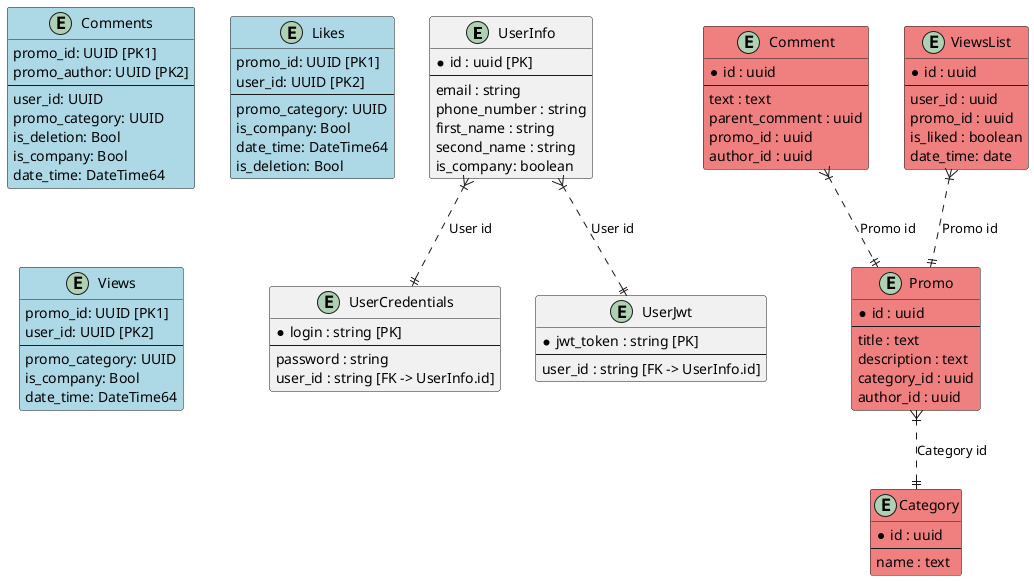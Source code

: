 @startuml

entity "UserInfo" {
    * id : uuid [PK]
    --
    email : string
    phone_number : string
    first_name : string
    second_name : string
    is_company: boolean
}

entity "UserCredentials" {
    * login : string [PK]
    --
    password : string
    user_id : string [FK -> UserInfo.id]
}

entity "UserJwt" {
    * jwt_token : string [PK]
    --
    user_id : string [FK -> UserInfo.id]
}

UserInfo }|..|| UserCredentials : "User id"
UserInfo }|..|| UserJwt : "User id"


entity Promo #lightcoral {
    *id : uuid
    --
    title : text
    description : text
    category_id : uuid
    author_id : uuid
}

entity Category #lightcoral {
    *id : uuid
    --
    name : text
}

entity Comment #lightcoral {
    *id : uuid
    --
    text : text
    parent_comment : uuid
    promo_id : uuid
    author_id : uuid
}

entity ViewsList #lightcoral {
    *id : uuid
    --
    user_id : uuid
    promo_id : uuid
    is_liked : boolean
    date_time: date
}

Promo }|..|| Category : "Category id"
Comment }|..|| Promo : "Promo id"
ViewsList }|..|| Promo : "Promo id"

entity Comments #lightblue {
    promo_id: UUID [PK1]
    promo_author: UUID [PK2]
    --
    user_id: UUID
    promo_category: UUID
    is_deletion: Bool
    is_company: Bool
    date_time: DateTime64
}

entity Likes #lightblue {
    promo_id: UUID [PK1]
    user_id: UUID [PK2]
    --
    promo_category: UUID
    is_company: Bool
    date_time: DateTime64
    is_deletion: Bool
}

entity Views #lightblue {
    promo_id: UUID [PK1]
    user_id: UUID [PK2]
    --
    promo_category: UUID
    is_company: Bool
    date_time: DateTime64
}


@enduml
